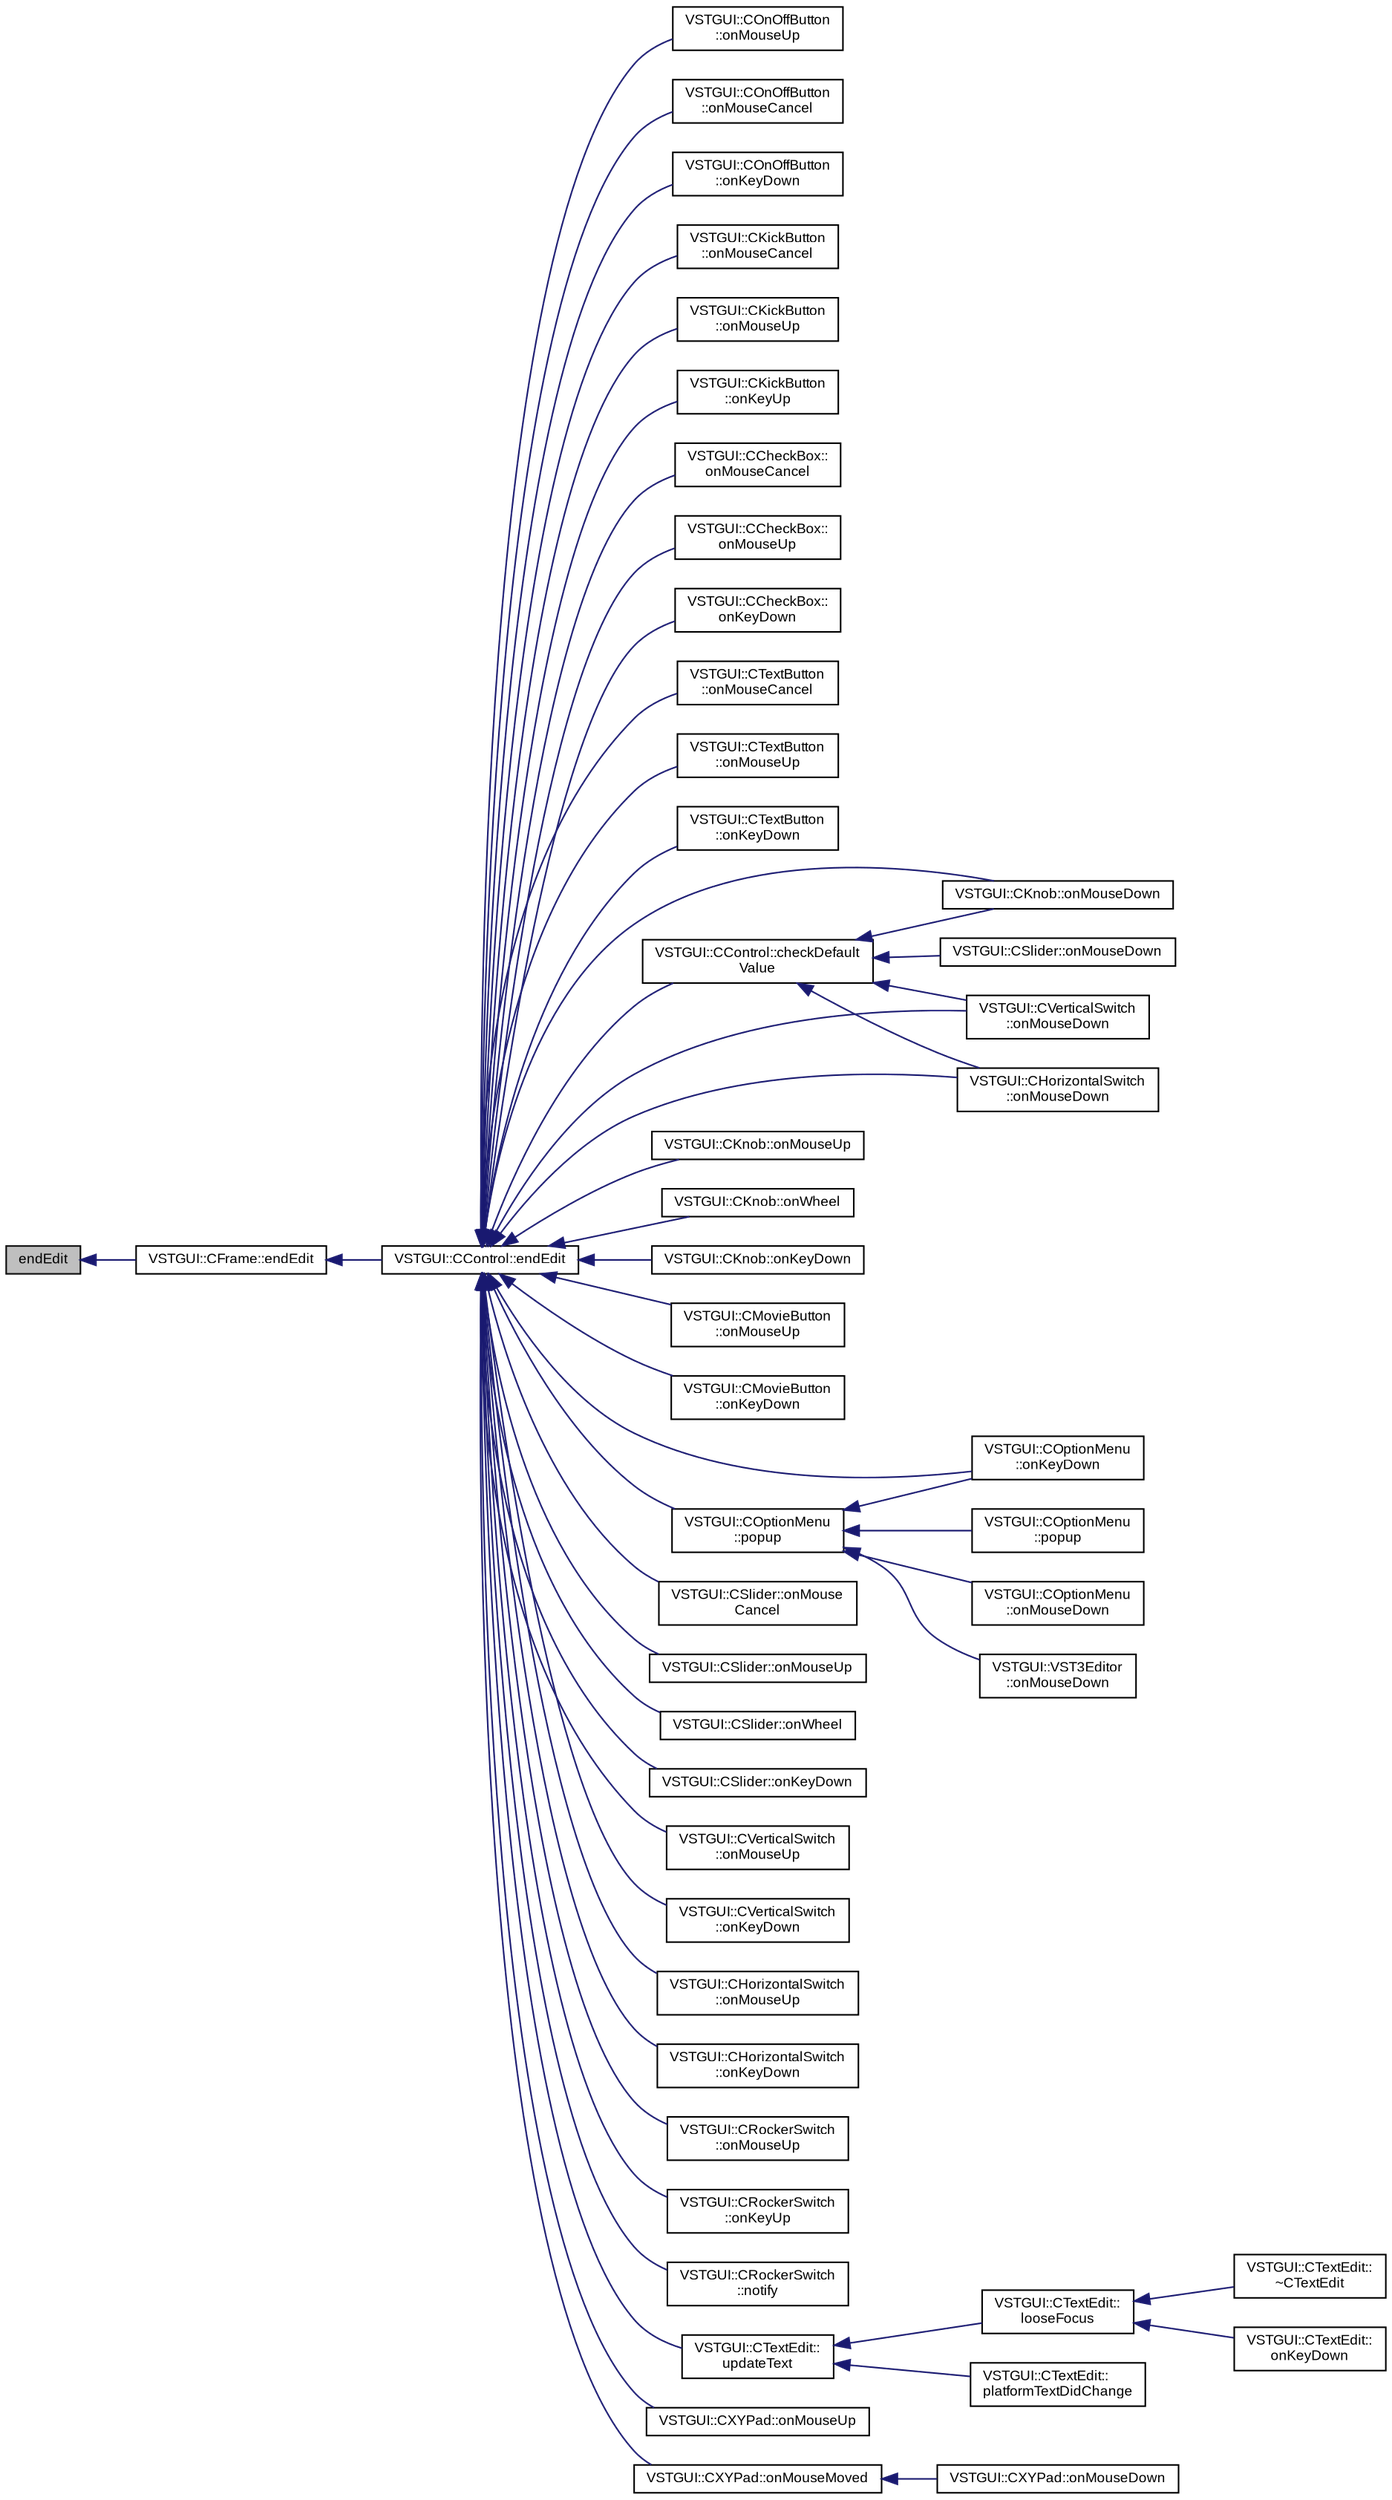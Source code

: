 digraph "endEdit"
{
  bgcolor="transparent";
  edge [fontname="Arial",fontsize="9",labelfontname="Arial",labelfontsize="9"];
  node [fontname="Arial",fontsize="9",shape=record];
  rankdir="LR";
  Node1 [label="endEdit",height=0.2,width=0.4,color="black", fillcolor="grey75", style="filled" fontcolor="black"];
  Node1 -> Node2 [dir="back",color="midnightblue",fontsize="9",style="solid",fontname="Arial"];
  Node2 [label="VSTGUI::CFrame::endEdit",height=0.2,width=0.4,color="black",URL="$class_v_s_t_g_u_i_1_1_c_frame.html#a71de5d264e5c0c8545565dd683cacbc2"];
  Node2 -> Node3 [dir="back",color="midnightblue",fontsize="9",style="solid",fontname="Arial"];
  Node3 [label="VSTGUI::CControl::endEdit",height=0.2,width=0.4,color="black",URL="$class_v_s_t_g_u_i_1_1_c_control.html#ace186d3a60dee99bc2fd1bf6a5b35601"];
  Node3 -> Node4 [dir="back",color="midnightblue",fontsize="9",style="solid",fontname="Arial"];
  Node4 [label="VSTGUI::COnOffButton\l::onMouseUp",height=0.2,width=0.4,color="black",URL="$class_v_s_t_g_u_i_1_1_c_on_off_button.html#a25821e254b2ee5fabdda756c1c301fc0",tooltip="called when a mouse up event occurs "];
  Node3 -> Node5 [dir="back",color="midnightblue",fontsize="9",style="solid",fontname="Arial"];
  Node5 [label="VSTGUI::COnOffButton\l::onMouseCancel",height=0.2,width=0.4,color="black",URL="$class_v_s_t_g_u_i_1_1_c_on_off_button.html#a5229f5e751d2e25e9d81ba619455a25c",tooltip="called when mouse tracking should be canceled "];
  Node3 -> Node6 [dir="back",color="midnightblue",fontsize="9",style="solid",fontname="Arial"];
  Node6 [label="VSTGUI::COnOffButton\l::onKeyDown",height=0.2,width=0.4,color="black",URL="$class_v_s_t_g_u_i_1_1_c_on_off_button.html#ab3e92822dfb33fc98af5cc4d4d65768d",tooltip="called if a key down event occurs and this view has focus "];
  Node3 -> Node7 [dir="back",color="midnightblue",fontsize="9",style="solid",fontname="Arial"];
  Node7 [label="VSTGUI::CKickButton\l::onMouseCancel",height=0.2,width=0.4,color="black",URL="$class_v_s_t_g_u_i_1_1_c_kick_button.html#a5229f5e751d2e25e9d81ba619455a25c",tooltip="called when mouse tracking should be canceled "];
  Node3 -> Node8 [dir="back",color="midnightblue",fontsize="9",style="solid",fontname="Arial"];
  Node8 [label="VSTGUI::CKickButton\l::onMouseUp",height=0.2,width=0.4,color="black",URL="$class_v_s_t_g_u_i_1_1_c_kick_button.html#a25821e254b2ee5fabdda756c1c301fc0",tooltip="called when a mouse up event occurs "];
  Node3 -> Node9 [dir="back",color="midnightblue",fontsize="9",style="solid",fontname="Arial"];
  Node9 [label="VSTGUI::CKickButton\l::onKeyUp",height=0.2,width=0.4,color="black",URL="$class_v_s_t_g_u_i_1_1_c_kick_button.html#ac50da528f8b849272593684073541b3b",tooltip="called if a key up event occurs and this view has focus "];
  Node3 -> Node10 [dir="back",color="midnightblue",fontsize="9",style="solid",fontname="Arial"];
  Node10 [label="VSTGUI::CCheckBox::\lonMouseCancel",height=0.2,width=0.4,color="black",URL="$class_v_s_t_g_u_i_1_1_c_check_box.html#a5229f5e751d2e25e9d81ba619455a25c",tooltip="called when mouse tracking should be canceled "];
  Node3 -> Node11 [dir="back",color="midnightblue",fontsize="9",style="solid",fontname="Arial"];
  Node11 [label="VSTGUI::CCheckBox::\lonMouseUp",height=0.2,width=0.4,color="black",URL="$class_v_s_t_g_u_i_1_1_c_check_box.html#a25821e254b2ee5fabdda756c1c301fc0",tooltip="called when a mouse up event occurs "];
  Node3 -> Node12 [dir="back",color="midnightblue",fontsize="9",style="solid",fontname="Arial"];
  Node12 [label="VSTGUI::CCheckBox::\lonKeyDown",height=0.2,width=0.4,color="black",URL="$class_v_s_t_g_u_i_1_1_c_check_box.html#ab3e92822dfb33fc98af5cc4d4d65768d",tooltip="called if a key down event occurs and this view has focus "];
  Node3 -> Node13 [dir="back",color="midnightblue",fontsize="9",style="solid",fontname="Arial"];
  Node13 [label="VSTGUI::CTextButton\l::onMouseCancel",height=0.2,width=0.4,color="black",URL="$class_v_s_t_g_u_i_1_1_c_text_button.html#a5229f5e751d2e25e9d81ba619455a25c",tooltip="called when mouse tracking should be canceled "];
  Node3 -> Node14 [dir="back",color="midnightblue",fontsize="9",style="solid",fontname="Arial"];
  Node14 [label="VSTGUI::CTextButton\l::onMouseUp",height=0.2,width=0.4,color="black",URL="$class_v_s_t_g_u_i_1_1_c_text_button.html#a25821e254b2ee5fabdda756c1c301fc0",tooltip="called when a mouse up event occurs "];
  Node3 -> Node15 [dir="back",color="midnightblue",fontsize="9",style="solid",fontname="Arial"];
  Node15 [label="VSTGUI::CTextButton\l::onKeyDown",height=0.2,width=0.4,color="black",URL="$class_v_s_t_g_u_i_1_1_c_text_button.html#ab3e92822dfb33fc98af5cc4d4d65768d",tooltip="called if a key down event occurs and this view has focus "];
  Node3 -> Node16 [dir="back",color="midnightblue",fontsize="9",style="solid",fontname="Arial"];
  Node16 [label="VSTGUI::CControl::checkDefault\lValue",height=0.2,width=0.4,color="black",URL="$class_v_s_t_g_u_i_1_1_c_control.html#a5b0ed7ded11a5b04a43b49dd15a85190"];
  Node16 -> Node17 [dir="back",color="midnightblue",fontsize="9",style="solid",fontname="Arial"];
  Node17 [label="VSTGUI::CKnob::onMouseDown",height=0.2,width=0.4,color="black",URL="$class_v_s_t_g_u_i_1_1_c_knob.html#af5e4151d575380ad56bf87893631f03d",tooltip="called when a mouse down event occurs "];
  Node16 -> Node18 [dir="back",color="midnightblue",fontsize="9",style="solid",fontname="Arial"];
  Node18 [label="VSTGUI::CSlider::onMouseDown",height=0.2,width=0.4,color="black",URL="$class_v_s_t_g_u_i_1_1_c_slider.html#af5e4151d575380ad56bf87893631f03d",tooltip="called when a mouse down event occurs "];
  Node16 -> Node19 [dir="back",color="midnightblue",fontsize="9",style="solid",fontname="Arial"];
  Node19 [label="VSTGUI::CVerticalSwitch\l::onMouseDown",height=0.2,width=0.4,color="black",URL="$class_v_s_t_g_u_i_1_1_c_vertical_switch.html#af5e4151d575380ad56bf87893631f03d",tooltip="called when a mouse down event occurs "];
  Node16 -> Node20 [dir="back",color="midnightblue",fontsize="9",style="solid",fontname="Arial"];
  Node20 [label="VSTGUI::CHorizontalSwitch\l::onMouseDown",height=0.2,width=0.4,color="black",URL="$class_v_s_t_g_u_i_1_1_c_horizontal_switch.html#af5e4151d575380ad56bf87893631f03d",tooltip="called when a mouse down event occurs "];
  Node3 -> Node17 [dir="back",color="midnightblue",fontsize="9",style="solid",fontname="Arial"];
  Node3 -> Node21 [dir="back",color="midnightblue",fontsize="9",style="solid",fontname="Arial"];
  Node21 [label="VSTGUI::CKnob::onMouseUp",height=0.2,width=0.4,color="black",URL="$class_v_s_t_g_u_i_1_1_c_knob.html#a25821e254b2ee5fabdda756c1c301fc0",tooltip="called when a mouse up event occurs "];
  Node3 -> Node22 [dir="back",color="midnightblue",fontsize="9",style="solid",fontname="Arial"];
  Node22 [label="VSTGUI::CKnob::onWheel",height=0.2,width=0.4,color="black",URL="$class_v_s_t_g_u_i_1_1_c_knob.html#aff7d0cc32cff2cc6fb023b227c9f6cb4",tooltip="called if a mouse wheel event is happening over this view "];
  Node3 -> Node23 [dir="back",color="midnightblue",fontsize="9",style="solid",fontname="Arial"];
  Node23 [label="VSTGUI::CKnob::onKeyDown",height=0.2,width=0.4,color="black",URL="$class_v_s_t_g_u_i_1_1_c_knob.html#ab3e92822dfb33fc98af5cc4d4d65768d",tooltip="called if a key down event occurs and this view has focus "];
  Node3 -> Node24 [dir="back",color="midnightblue",fontsize="9",style="solid",fontname="Arial"];
  Node24 [label="VSTGUI::CMovieButton\l::onMouseUp",height=0.2,width=0.4,color="black",URL="$class_v_s_t_g_u_i_1_1_c_movie_button.html#a25821e254b2ee5fabdda756c1c301fc0",tooltip="called when a mouse up event occurs "];
  Node3 -> Node25 [dir="back",color="midnightblue",fontsize="9",style="solid",fontname="Arial"];
  Node25 [label="VSTGUI::CMovieButton\l::onKeyDown",height=0.2,width=0.4,color="black",URL="$class_v_s_t_g_u_i_1_1_c_movie_button.html#ab3e92822dfb33fc98af5cc4d4d65768d",tooltip="called if a key down event occurs and this view has focus "];
  Node3 -> Node26 [dir="back",color="midnightblue",fontsize="9",style="solid",fontname="Arial"];
  Node26 [label="VSTGUI::COptionMenu\l::onKeyDown",height=0.2,width=0.4,color="black",URL="$class_v_s_t_g_u_i_1_1_c_option_menu.html#ab3e92822dfb33fc98af5cc4d4d65768d",tooltip="called if a key down event occurs and this view has focus "];
  Node3 -> Node27 [dir="back",color="midnightblue",fontsize="9",style="solid",fontname="Arial"];
  Node27 [label="VSTGUI::COptionMenu\l::popup",height=0.2,width=0.4,color="black",URL="$class_v_s_t_g_u_i_1_1_c_option_menu.html#ae16683842653f97cac2c61e255bdfc53",tooltip="pops up menu "];
  Node27 -> Node26 [dir="back",color="midnightblue",fontsize="9",style="solid",fontname="Arial"];
  Node27 -> Node28 [dir="back",color="midnightblue",fontsize="9",style="solid",fontname="Arial"];
  Node28 [label="VSTGUI::COptionMenu\l::popup",height=0.2,width=0.4,color="black",URL="$class_v_s_t_g_u_i_1_1_c_option_menu.html#a4f4bb4ba2aa2b7a347f9de2c3da1a265",tooltip="pops up menu at frameLocation "];
  Node27 -> Node29 [dir="back",color="midnightblue",fontsize="9",style="solid",fontname="Arial"];
  Node29 [label="VSTGUI::COptionMenu\l::onMouseDown",height=0.2,width=0.4,color="black",URL="$class_v_s_t_g_u_i_1_1_c_option_menu.html#af5e4151d575380ad56bf87893631f03d",tooltip="called when a mouse down event occurs "];
  Node27 -> Node30 [dir="back",color="midnightblue",fontsize="9",style="solid",fontname="Arial"];
  Node30 [label="VSTGUI::VST3Editor\l::onMouseDown",height=0.2,width=0.4,color="black",URL="$class_v_s_t_g_u_i_1_1_v_s_t3_editor.html#a4305e69d2e6fc870a37b123050120e13",tooltip="a mouse down event happend on the frame at position where. If the observer handles this..."];
  Node3 -> Node31 [dir="back",color="midnightblue",fontsize="9",style="solid",fontname="Arial"];
  Node31 [label="VSTGUI::CSlider::onMouse\lCancel",height=0.2,width=0.4,color="black",URL="$class_v_s_t_g_u_i_1_1_c_slider.html#a5229f5e751d2e25e9d81ba619455a25c",tooltip="called when mouse tracking should be canceled "];
  Node3 -> Node32 [dir="back",color="midnightblue",fontsize="9",style="solid",fontname="Arial"];
  Node32 [label="VSTGUI::CSlider::onMouseUp",height=0.2,width=0.4,color="black",URL="$class_v_s_t_g_u_i_1_1_c_slider.html#a25821e254b2ee5fabdda756c1c301fc0",tooltip="called when a mouse up event occurs "];
  Node3 -> Node33 [dir="back",color="midnightblue",fontsize="9",style="solid",fontname="Arial"];
  Node33 [label="VSTGUI::CSlider::onWheel",height=0.2,width=0.4,color="black",URL="$class_v_s_t_g_u_i_1_1_c_slider.html#aff7d0cc32cff2cc6fb023b227c9f6cb4",tooltip="called if a mouse wheel event is happening over this view "];
  Node3 -> Node34 [dir="back",color="midnightblue",fontsize="9",style="solid",fontname="Arial"];
  Node34 [label="VSTGUI::CSlider::onKeyDown",height=0.2,width=0.4,color="black",URL="$class_v_s_t_g_u_i_1_1_c_slider.html#ab3e92822dfb33fc98af5cc4d4d65768d",tooltip="called if a key down event occurs and this view has focus "];
  Node3 -> Node19 [dir="back",color="midnightblue",fontsize="9",style="solid",fontname="Arial"];
  Node3 -> Node35 [dir="back",color="midnightblue",fontsize="9",style="solid",fontname="Arial"];
  Node35 [label="VSTGUI::CVerticalSwitch\l::onMouseUp",height=0.2,width=0.4,color="black",URL="$class_v_s_t_g_u_i_1_1_c_vertical_switch.html#a25821e254b2ee5fabdda756c1c301fc0",tooltip="called when a mouse up event occurs "];
  Node3 -> Node36 [dir="back",color="midnightblue",fontsize="9",style="solid",fontname="Arial"];
  Node36 [label="VSTGUI::CVerticalSwitch\l::onKeyDown",height=0.2,width=0.4,color="black",URL="$class_v_s_t_g_u_i_1_1_c_vertical_switch.html#ab3e92822dfb33fc98af5cc4d4d65768d",tooltip="called if a key down event occurs and this view has focus "];
  Node3 -> Node20 [dir="back",color="midnightblue",fontsize="9",style="solid",fontname="Arial"];
  Node3 -> Node37 [dir="back",color="midnightblue",fontsize="9",style="solid",fontname="Arial"];
  Node37 [label="VSTGUI::CHorizontalSwitch\l::onMouseUp",height=0.2,width=0.4,color="black",URL="$class_v_s_t_g_u_i_1_1_c_horizontal_switch.html#a25821e254b2ee5fabdda756c1c301fc0",tooltip="called when a mouse up event occurs "];
  Node3 -> Node38 [dir="back",color="midnightblue",fontsize="9",style="solid",fontname="Arial"];
  Node38 [label="VSTGUI::CHorizontalSwitch\l::onKeyDown",height=0.2,width=0.4,color="black",URL="$class_v_s_t_g_u_i_1_1_c_horizontal_switch.html#ab3e92822dfb33fc98af5cc4d4d65768d",tooltip="called if a key down event occurs and this view has focus "];
  Node3 -> Node39 [dir="back",color="midnightblue",fontsize="9",style="solid",fontname="Arial"];
  Node39 [label="VSTGUI::CRockerSwitch\l::onMouseUp",height=0.2,width=0.4,color="black",URL="$class_v_s_t_g_u_i_1_1_c_rocker_switch.html#a25821e254b2ee5fabdda756c1c301fc0",tooltip="called when a mouse up event occurs "];
  Node3 -> Node40 [dir="back",color="midnightblue",fontsize="9",style="solid",fontname="Arial"];
  Node40 [label="VSTGUI::CRockerSwitch\l::onKeyUp",height=0.2,width=0.4,color="black",URL="$class_v_s_t_g_u_i_1_1_c_rocker_switch.html#ac50da528f8b849272593684073541b3b",tooltip="called if a key up event occurs and this view has focus "];
  Node3 -> Node41 [dir="back",color="midnightblue",fontsize="9",style="solid",fontname="Arial"];
  Node41 [label="VSTGUI::CRockerSwitch\l::notify",height=0.2,width=0.4,color="black",URL="$class_v_s_t_g_u_i_1_1_c_rocker_switch.html#a15414e56ad0060f4b50f81ff44ad2a3e"];
  Node3 -> Node42 [dir="back",color="midnightblue",fontsize="9",style="solid",fontname="Arial"];
  Node42 [label="VSTGUI::CTextEdit::\lupdateText",height=0.2,width=0.4,color="black",URL="$class_v_s_t_g_u_i_1_1_c_text_edit.html#aa82b02c80ace5d87a049c6ef8278ccf7"];
  Node42 -> Node43 [dir="back",color="midnightblue",fontsize="9",style="solid",fontname="Arial"];
  Node43 [label="VSTGUI::CTextEdit::\lplatformTextDidChange",height=0.2,width=0.4,color="black",URL="$class_v_s_t_g_u_i_1_1_c_text_edit.html#a3f22012681c740d847b45b1d88888d9f"];
  Node42 -> Node44 [dir="back",color="midnightblue",fontsize="9",style="solid",fontname="Arial"];
  Node44 [label="VSTGUI::CTextEdit::\llooseFocus",height=0.2,width=0.4,color="black",URL="$class_v_s_t_g_u_i_1_1_c_text_edit.html#aba08198e3f9d7bba967b0c5ab3cae07a",tooltip="called if view should loose focus "];
  Node44 -> Node45 [dir="back",color="midnightblue",fontsize="9",style="solid",fontname="Arial"];
  Node45 [label="VSTGUI::CTextEdit::\l~CTextEdit",height=0.2,width=0.4,color="black",URL="$class_v_s_t_g_u_i_1_1_c_text_edit.html#ab1800b11e77d848dd78ba1d12b26455c"];
  Node44 -> Node46 [dir="back",color="midnightblue",fontsize="9",style="solid",fontname="Arial"];
  Node46 [label="VSTGUI::CTextEdit::\lonKeyDown",height=0.2,width=0.4,color="black",URL="$class_v_s_t_g_u_i_1_1_c_text_edit.html#ab3e92822dfb33fc98af5cc4d4d65768d",tooltip="called if a key down event occurs and this view has focus "];
  Node3 -> Node47 [dir="back",color="midnightblue",fontsize="9",style="solid",fontname="Arial"];
  Node47 [label="VSTGUI::CXYPad::onMouseUp",height=0.2,width=0.4,color="black",URL="$class_v_s_t_g_u_i_1_1_c_x_y_pad.html#a25821e254b2ee5fabdda756c1c301fc0",tooltip="called when a mouse up event occurs "];
  Node3 -> Node48 [dir="back",color="midnightblue",fontsize="9",style="solid",fontname="Arial"];
  Node48 [label="VSTGUI::CXYPad::onMouseMoved",height=0.2,width=0.4,color="black",URL="$class_v_s_t_g_u_i_1_1_c_x_y_pad.html#ac8855959285a9555faaa8b0313e07027",tooltip="called when a mouse move event occurs "];
  Node48 -> Node49 [dir="back",color="midnightblue",fontsize="9",style="solid",fontname="Arial"];
  Node49 [label="VSTGUI::CXYPad::onMouseDown",height=0.2,width=0.4,color="black",URL="$class_v_s_t_g_u_i_1_1_c_x_y_pad.html#af5e4151d575380ad56bf87893631f03d",tooltip="called when a mouse down event occurs "];
}
